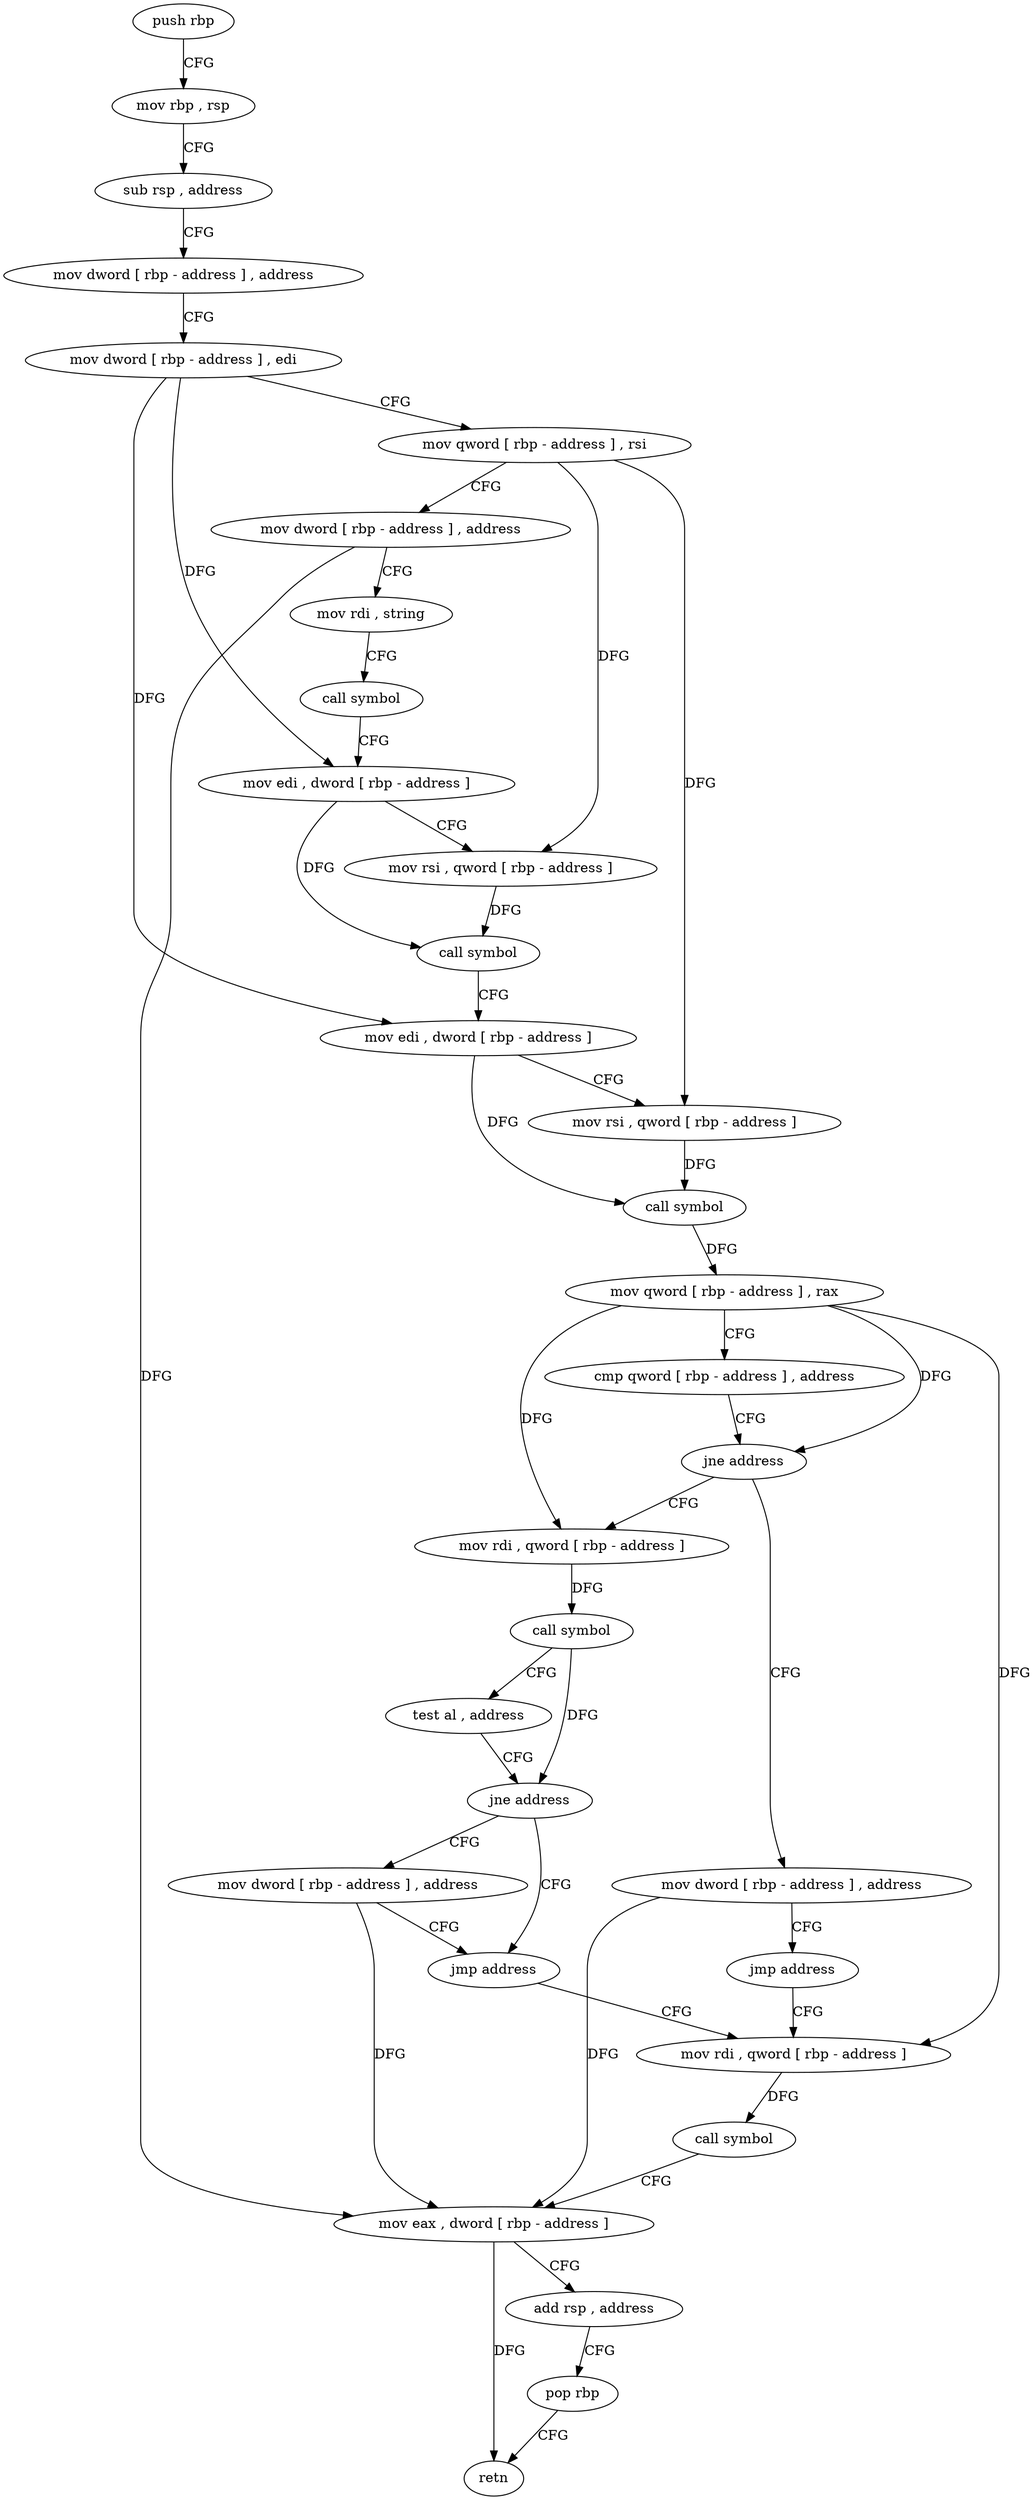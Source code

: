 digraph "func" {
"4218448" [label = "push rbp" ]
"4218449" [label = "mov rbp , rsp" ]
"4218452" [label = "sub rsp , address" ]
"4218456" [label = "mov dword [ rbp - address ] , address" ]
"4218463" [label = "mov dword [ rbp - address ] , edi" ]
"4218466" [label = "mov qword [ rbp - address ] , rsi" ]
"4218470" [label = "mov dword [ rbp - address ] , address" ]
"4218477" [label = "mov rdi , string" ]
"4218487" [label = "call symbol" ]
"4218492" [label = "mov edi , dword [ rbp - address ]" ]
"4218495" [label = "mov rsi , qword [ rbp - address ]" ]
"4218499" [label = "call symbol" ]
"4218504" [label = "mov edi , dword [ rbp - address ]" ]
"4218507" [label = "mov rsi , qword [ rbp - address ]" ]
"4218511" [label = "call symbol" ]
"4218516" [label = "mov qword [ rbp - address ] , rax" ]
"4218520" [label = "cmp qword [ rbp - address ] , address" ]
"4218525" [label = "jne address" ]
"4218543" [label = "mov rdi , qword [ rbp - address ]" ]
"4218531" [label = "mov dword [ rbp - address ] , address" ]
"4218547" [label = "call symbol" ]
"4218552" [label = "test al , address" ]
"4218554" [label = "jne address" ]
"4218567" [label = "jmp address" ]
"4218560" [label = "mov dword [ rbp - address ] , address" ]
"4218538" [label = "jmp address" ]
"4218572" [label = "mov rdi , qword [ rbp - address ]" ]
"4218576" [label = "call symbol" ]
"4218581" [label = "mov eax , dword [ rbp - address ]" ]
"4218584" [label = "add rsp , address" ]
"4218588" [label = "pop rbp" ]
"4218589" [label = "retn" ]
"4218448" -> "4218449" [ label = "CFG" ]
"4218449" -> "4218452" [ label = "CFG" ]
"4218452" -> "4218456" [ label = "CFG" ]
"4218456" -> "4218463" [ label = "CFG" ]
"4218463" -> "4218466" [ label = "CFG" ]
"4218463" -> "4218492" [ label = "DFG" ]
"4218463" -> "4218504" [ label = "DFG" ]
"4218466" -> "4218470" [ label = "CFG" ]
"4218466" -> "4218495" [ label = "DFG" ]
"4218466" -> "4218507" [ label = "DFG" ]
"4218470" -> "4218477" [ label = "CFG" ]
"4218470" -> "4218581" [ label = "DFG" ]
"4218477" -> "4218487" [ label = "CFG" ]
"4218487" -> "4218492" [ label = "CFG" ]
"4218492" -> "4218495" [ label = "CFG" ]
"4218492" -> "4218499" [ label = "DFG" ]
"4218495" -> "4218499" [ label = "DFG" ]
"4218499" -> "4218504" [ label = "CFG" ]
"4218504" -> "4218507" [ label = "CFG" ]
"4218504" -> "4218511" [ label = "DFG" ]
"4218507" -> "4218511" [ label = "DFG" ]
"4218511" -> "4218516" [ label = "DFG" ]
"4218516" -> "4218520" [ label = "CFG" ]
"4218516" -> "4218525" [ label = "DFG" ]
"4218516" -> "4218543" [ label = "DFG" ]
"4218516" -> "4218572" [ label = "DFG" ]
"4218520" -> "4218525" [ label = "CFG" ]
"4218525" -> "4218543" [ label = "CFG" ]
"4218525" -> "4218531" [ label = "CFG" ]
"4218543" -> "4218547" [ label = "DFG" ]
"4218531" -> "4218538" [ label = "CFG" ]
"4218531" -> "4218581" [ label = "DFG" ]
"4218547" -> "4218552" [ label = "CFG" ]
"4218547" -> "4218554" [ label = "DFG" ]
"4218552" -> "4218554" [ label = "CFG" ]
"4218554" -> "4218567" [ label = "CFG" ]
"4218554" -> "4218560" [ label = "CFG" ]
"4218567" -> "4218572" [ label = "CFG" ]
"4218560" -> "4218567" [ label = "CFG" ]
"4218560" -> "4218581" [ label = "DFG" ]
"4218538" -> "4218572" [ label = "CFG" ]
"4218572" -> "4218576" [ label = "DFG" ]
"4218576" -> "4218581" [ label = "CFG" ]
"4218581" -> "4218584" [ label = "CFG" ]
"4218581" -> "4218589" [ label = "DFG" ]
"4218584" -> "4218588" [ label = "CFG" ]
"4218588" -> "4218589" [ label = "CFG" ]
}
